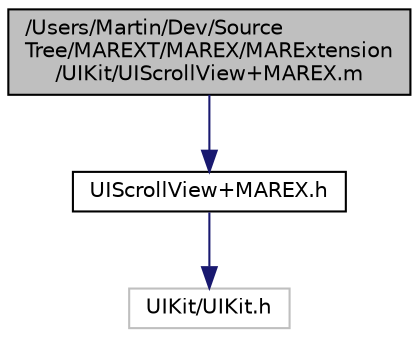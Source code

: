 digraph "/Users/Martin/Dev/SourceTree/MAREXT/MAREX/MARExtension/UIKit/UIScrollView+MAREX.m"
{
  edge [fontname="Helvetica",fontsize="10",labelfontname="Helvetica",labelfontsize="10"];
  node [fontname="Helvetica",fontsize="10",shape=record];
  Node0 [label="/Users/Martin/Dev/Source\lTree/MAREXT/MAREX/MARExtension\l/UIKit/UIScrollView+MAREX.m",height=0.2,width=0.4,color="black", fillcolor="grey75", style="filled", fontcolor="black"];
  Node0 -> Node1 [color="midnightblue",fontsize="10",style="solid"];
  Node1 [label="UIScrollView+MAREX.h",height=0.2,width=0.4,color="black", fillcolor="white", style="filled",URL="$_u_i_scroll_view_09_m_a_r_e_x_8h.html"];
  Node1 -> Node2 [color="midnightblue",fontsize="10",style="solid"];
  Node2 [label="UIKit/UIKit.h",height=0.2,width=0.4,color="grey75", fillcolor="white", style="filled"];
}
